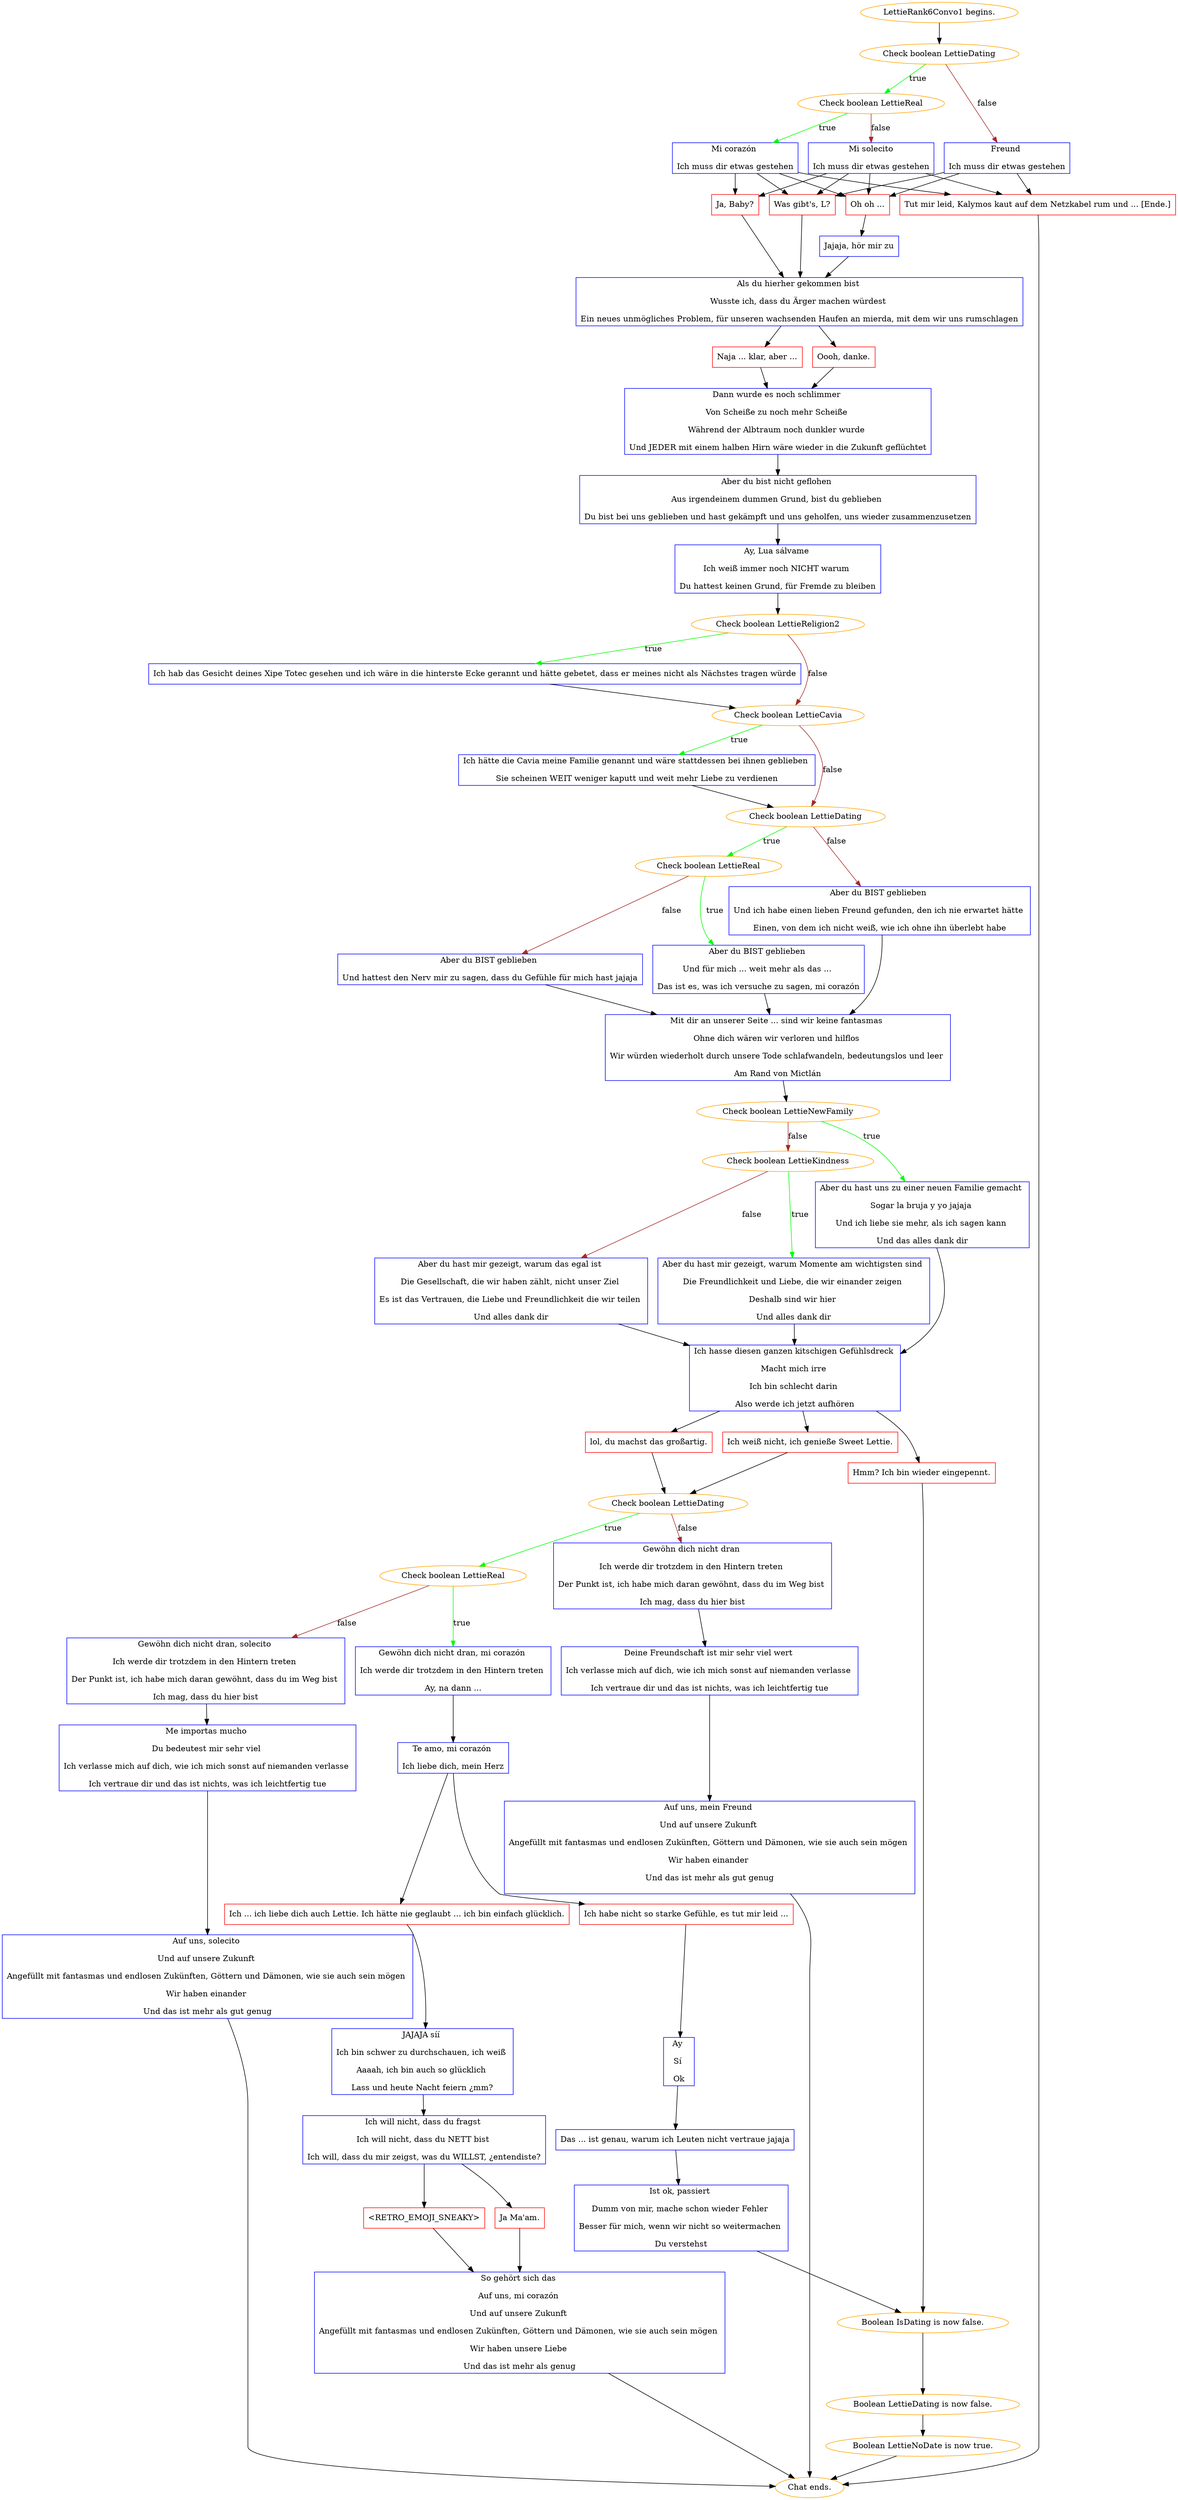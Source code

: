 digraph {
	"LettieRank6Convo1 begins." [color=orange];
		"LettieRank6Convo1 begins." -> j2452349781;
	j2452349781 [label="Check boolean LettieDating",color=orange];
		j2452349781 -> j2676259319 [label=true,color=green];
		j2452349781 -> j2030637480 [label=false,color=brown];
	j2676259319 [label="Check boolean LettieReal",color=orange];
		j2676259319 -> j3154890655 [label=true,color=green];
		j2676259319 -> j3059255502 [label=false,color=brown];
	j2030637480 [label="Freund 
Ich muss dir etwas gestehen",shape=box,color=blue];
		j2030637480 -> j3361490920;
		j2030637480 -> j900523321;
		j2030637480 -> j3215949355;
	j3154890655 [label="Mi corazón 
Ich muss dir etwas gestehen",shape=box,color=blue];
		j3154890655 -> j3711845454;
		j3154890655 -> j3361490920;
		j3154890655 -> j900523321;
		j3154890655 -> j3215949355;
	j3059255502 [label="Mi solecito
Ich muss dir etwas gestehen",shape=box,color=blue];
		j3059255502 -> j3711845454;
		j3059255502 -> j3361490920;
		j3059255502 -> j900523321;
		j3059255502 -> j3215949355;
	j3361490920 [label="Was gibt's, L?",shape=box,color=red];
		j3361490920 -> j4052340241;
	j900523321 [label="Oh oh ...",shape=box,color=red];
		j900523321 -> j216109399;
	j3215949355 [label="Tut mir leid, Kalymos kaut auf dem Netzkabel rum und ... [Ende.]",shape=box,color=red];
		j3215949355 -> "Chat ends.";
	j3711845454 [label="Ja, Baby?",shape=box,color=red];
		j3711845454 -> j4052340241;
	j4052340241 [label="Als du hierher gekommen bist 
Wusste ich, dass du Ärger machen würdest 
Ein neues unmögliches Problem, für unseren wachsenden Haufen an mierda, mit dem wir uns rumschlagen",shape=box,color=blue];
		j4052340241 -> j51958402;
		j4052340241 -> j2933273566;
	j216109399 [label="Jajaja, hör mir zu",shape=box,color=blue];
		j216109399 -> j4052340241;
	"Chat ends." [color=orange];
	j51958402 [label="Oooh, danke.",shape=box,color=red];
		j51958402 -> j1164351862;
	j2933273566 [label="Naja ... klar, aber ...",shape=box,color=red];
		j2933273566 -> j1164351862;
	j1164351862 [label="Dann wurde es noch schlimmer 
Von Scheiße zu noch mehr Scheiße 
Während der Albtraum noch dunkler wurde 
Und JEDER mit einem halben Hirn wäre wieder in die Zukunft geflüchtet",shape=box,color=blue];
		j1164351862 -> j3519422634;
	j3519422634 [label="Aber du bist nicht geflohen 
Aus irgendeinem dummen Grund, bist du geblieben 
Du bist bei uns geblieben und hast gekämpft und uns geholfen, uns wieder zusammenzusetzen",shape=box,color=blue];
		j3519422634 -> j1574985832;
	j1574985832 [label="Ay, Lua sálvame 
Ich weiß immer noch NICHT warum 
Du hattest keinen Grund, für Fremde zu bleiben",shape=box,color=blue];
		j1574985832 -> j1387050652;
	j1387050652 [label="Check boolean LettieReligion2",color=orange];
		j1387050652 -> j3747756164 [label=true,color=green];
		j1387050652 -> j1551587699 [label=false,color=brown];
	j3747756164 [label="Ich hab das Gesicht deines Xipe Totec gesehen und ich wäre in die hinterste Ecke gerannt und hätte gebetet, dass er meines nicht als Nächstes tragen würde",shape=box,color=blue];
		j3747756164 -> j1551587699;
	j1551587699 [label="Check boolean LettieCavia",color=orange];
		j1551587699 -> j372929413 [label=true,color=green];
		j1551587699 -> j466073509 [label=false,color=brown];
	j372929413 [label="Ich hätte die Cavia meine Familie genannt und wäre stattdessen bei ihnen geblieben 
Sie scheinen WEIT weniger kaputt und weit mehr Liebe zu verdienen",shape=box,color=blue];
		j372929413 -> j466073509;
	j466073509 [label="Check boolean LettieDating",color=orange];
		j466073509 -> j4125224585 [label=true,color=green];
		j466073509 -> j477525231 [label=false,color=brown];
	j4125224585 [label="Check boolean LettieReal",color=orange];
		j4125224585 -> j2513783224 [label=true,color=green];
		j4125224585 -> j2273203549 [label=false,color=brown];
	j477525231 [label="Aber du BIST geblieben 
Und ich habe einen lieben Freund gefunden, den ich nie erwartet hätte 
Einen, von dem ich nicht weiß, wie ich ohne ihn überlebt habe",shape=box,color=blue];
		j477525231 -> j1351918865;
	j2513783224 [label="Aber du BIST geblieben 
Und für mich ... weit mehr als das ... 
Das ist es, was ich versuche zu sagen, mi corazón",shape=box,color=blue];
		j2513783224 -> j1351918865;
	j2273203549 [label="Aber du BIST geblieben 
Und hattest den Nerv mir zu sagen, dass du Gefühle für mich hast jajaja",shape=box,color=blue];
		j2273203549 -> j1351918865;
	j1351918865 [label="Mit dir an unserer Seite ... sind wir keine fantasmas 
Ohne dich wären wir verloren und hilflos 
Wir würden wiederholt durch unsere Tode schlafwandeln, bedeutungslos und leer 
Am Rand von Mictlán",shape=box,color=blue];
		j1351918865 -> j1595476292;
	j1595476292 [label="Check boolean LettieNewFamily",color=orange];
		j1595476292 -> j2828854470 [label=true,color=green];
		j1595476292 -> j3009833502 [label=false,color=brown];
	j2828854470 [label="Aber du hast uns zu einer neuen Familie gemacht 
Sogar la bruja y yo jajaja 
Und ich liebe sie mehr, als ich sagen kann 
Und das alles dank dir",shape=box,color=blue];
		j2828854470 -> j2986270842;
	j3009833502 [label="Check boolean LettieKindness",color=orange];
		j3009833502 -> j886187957 [label=true,color=green];
		j3009833502 -> j3118571948 [label=false,color=brown];
	j2986270842 [label="Ich hasse diesen ganzen kitschigen Gefühlsdreck 
Macht mich irre 
Ich bin schlecht darin 
Also werde ich jetzt aufhören",shape=box,color=blue];
		j2986270842 -> j3690986123;
		j2986270842 -> j549113575;
		j2986270842 -> j667275255;
	j886187957 [label="Aber du hast mir gezeigt, warum Momente am wichtigsten sind 
Die Freundlichkeit und Liebe, die wir einander zeigen 
Deshalb sind wir hier 
Und alles dank dir",shape=box,color=blue];
		j886187957 -> j2986270842;
	j3118571948 [label="Aber du hast mir gezeigt, warum das egal ist 
Die Gesellschaft, die wir haben zählt, nicht unser Ziel 
Es ist das Vertrauen, die Liebe und Freundlichkeit die wir teilen 
Und alles dank dir",shape=box,color=blue];
		j3118571948 -> j2986270842;
	j3690986123 [label="lol, du machst das großartig.",shape=box,color=red];
		j3690986123 -> j407131291;
	j549113575 [label="Ich weiß nicht, ich genieße Sweet Lettie.",shape=box,color=red];
		j549113575 -> j407131291;
	j667275255 [label="Hmm? Ich bin wieder eingepennt.",shape=box,color=red];
		j667275255 -> j3606744485;
	j407131291 [label="Check boolean LettieDating",color=orange];
		j407131291 -> j2969545787 [label=true,color=green];
		j407131291 -> j1388538994 [label=false,color=brown];
	j3606744485 [label="Boolean IsDating is now false.",color=orange];
		j3606744485 -> j2226684218;
	j2969545787 [label="Check boolean LettieReal",color=orange];
		j2969545787 -> j2388602850 [label=true,color=green];
		j2969545787 -> j4025663053 [label=false,color=brown];
	j1388538994 [label="Gewöhn dich nicht dran 
Ich werde dir trotzdem in den Hintern treten 
Der Punkt ist, ich habe mich daran gewöhnt, dass du im Weg bist 
Ich mag, dass du hier bist",shape=box,color=blue];
		j1388538994 -> j3956031775;
	j2226684218 [label="Boolean LettieDating is now false.",color=orange];
		j2226684218 -> j2703113057;
	j2388602850 [label="Gewöhn dich nicht dran, mi corazón 
Ich werde dir trotzdem in den Hintern treten 
Ay, na dann ...",shape=box,color=blue];
		j2388602850 -> j1345058044;
	j4025663053 [label="Gewöhn dich nicht dran, solecito 
Ich werde dir trotzdem in den Hintern treten 
Der Punkt ist, ich habe mich daran gewöhnt, dass du im Weg bist 
Ich mag, dass du hier bist",shape=box,color=blue];
		j4025663053 -> j2669395417;
	j3956031775 [label="Deine Freundschaft ist mir sehr viel wert 
Ich verlasse mich auf dich, wie ich mich sonst auf niemanden verlasse 
Ich vertraue dir und das ist nichts, was ich leichtfertig tue",shape=box,color=blue];
		j3956031775 -> j147537300;
	j2703113057 [label="Boolean LettieNoDate is now true.",color=orange];
		j2703113057 -> "Chat ends.";
	j1345058044 [label="Te amo, mi corazón 
Ich liebe dich, mein Herz",shape=box,color=blue];
		j1345058044 -> j1433140847;
		j1345058044 -> j2036828065;
	j2669395417 [label="Me importas mucho 
Du bedeutest mir sehr viel 
Ich verlasse mich auf dich, wie ich mich sonst auf niemanden verlasse 
Ich vertraue dir und das ist nichts, was ich leichtfertig tue",shape=box,color=blue];
		j2669395417 -> j1863018096;
	j147537300 [label="Auf uns, mein Freund 
Und auf unsere Zukunft 
Angefüllt mit fantasmas und endlosen Zukünften, Göttern und Dämonen, wie sie auch sein mögen 
Wir haben einander 
Und das ist mehr als gut genug
",shape=box,color=blue];
		j147537300 -> "Chat ends.";
	j1433140847 [label="Ich habe nicht so starke Gefühle, es tut mir leid ...",shape=box,color=red];
		j1433140847 -> j2495226866;
	j2036828065 [label="Ich ... ich liebe dich auch Lettie. Ich hätte nie geglaubt ... ich bin einfach glücklich.",shape=box,color=red];
		j2036828065 -> j1525964783;
	j1863018096 [label="Auf uns, solecito 
Und auf unsere Zukunft 
Angefüllt mit fantasmas und endlosen Zukünften, Göttern und Dämonen, wie sie auch sein mögen 
Wir haben einander 
Und das ist mehr als gut genug",shape=box,color=blue];
		j1863018096 -> "Chat ends.";
	j2495226866 [label="Ay 
Sí 
Ok",shape=box,color=blue];
		j2495226866 -> j204158457;
	j1525964783 [label="JAJAJA síí 
Ich bin schwer zu durchschauen, ich weiß 
Aaaah, ich bin auch so glücklich 
Lass und heute Nacht feiern ¿mm?",shape=box,color=blue];
		j1525964783 -> j172740476;
	j204158457 [label="Das ... ist genau, warum ich Leuten nicht vertraue jajaja",shape=box,color=blue];
		j204158457 -> j637220858;
	j172740476 [label="Ich will nicht, dass du fragst 
Ich will nicht, dass du NETT bist 
Ich will, dass du mir zeigst, was du WILLST, ¿entendiste?",shape=box,color=blue];
		j172740476 -> j1529238507;
		j172740476 -> j2985178272;
	j637220858 [label="Ist ok, passiert 
Dumm von mir, mache schon wieder Fehler 
Besser für mich, wenn wir nicht so weitermachen 
Du verstehst",shape=box,color=blue];
		j637220858 -> j3606744485;
	j1529238507 [label="Ja Ma'am.",shape=box,color=red];
		j1529238507 -> j824298586;
	j2985178272 [label="<RETRO_EMOJI_SNEAKY>",shape=box,color=red];
		j2985178272 -> j824298586;
	j824298586 [label="So gehört sich das 
Auf uns, mi corazón 
Und auf unsere Zukunft 
Angefüllt mit fantasmas und endlosen Zukünften, Göttern und Dämonen, wie sie auch sein mögen 
Wir haben unsere Liebe 
Und das ist mehr als genug",shape=box,color=blue];
		j824298586 -> "Chat ends.";
}